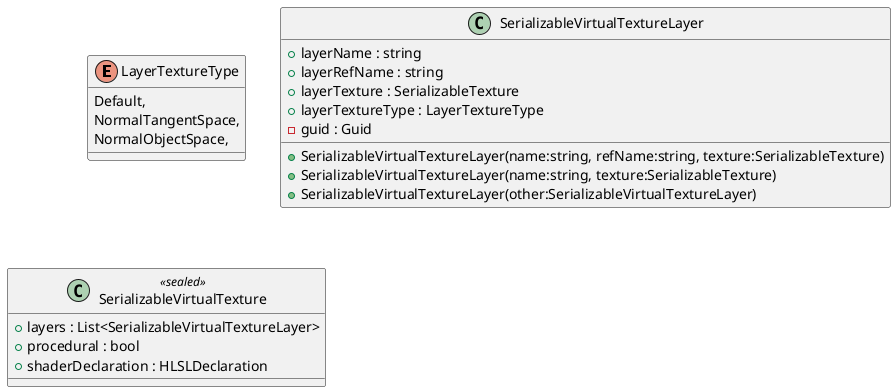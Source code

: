 @startuml
enum LayerTextureType {
    Default,
    NormalTangentSpace,
    NormalObjectSpace,
}
class SerializableVirtualTextureLayer {
    + layerName : string
    + layerRefName : string
    + layerTexture : SerializableTexture
    + layerTextureType : LayerTextureType
    - guid : Guid
    + SerializableVirtualTextureLayer(name:string, refName:string, texture:SerializableTexture)
    + SerializableVirtualTextureLayer(name:string, texture:SerializableTexture)
    + SerializableVirtualTextureLayer(other:SerializableVirtualTextureLayer)
}
class SerializableVirtualTexture <<sealed>> {
    + layers : List<SerializableVirtualTextureLayer>
    + procedural : bool
    + shaderDeclaration : HLSLDeclaration
}
@enduml

